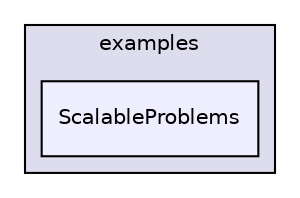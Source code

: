 digraph "data/Ipopt-3.12.8/Ipopt/examples/ScalableProblems" {
  compound=true
  node [ fontsize="10", fontname="Helvetica"];
  edge [ labelfontsize="10", labelfontname="Helvetica"];
  subgraph clusterdir_6bb621bfa1d4e1a6e21b60612cb28b29 {
    graph [ bgcolor="#ddddee", pencolor="black", label="examples" fontname="Helvetica", fontsize="10", URL="dir_6bb621bfa1d4e1a6e21b60612cb28b29.html"]
  dir_7db7efc9249cc34efa28132d0e7aa7c8 [shape=box, label="ScalableProblems", style="filled", fillcolor="#eeeeff", pencolor="black", URL="dir_7db7efc9249cc34efa28132d0e7aa7c8.html"];
  }
}
